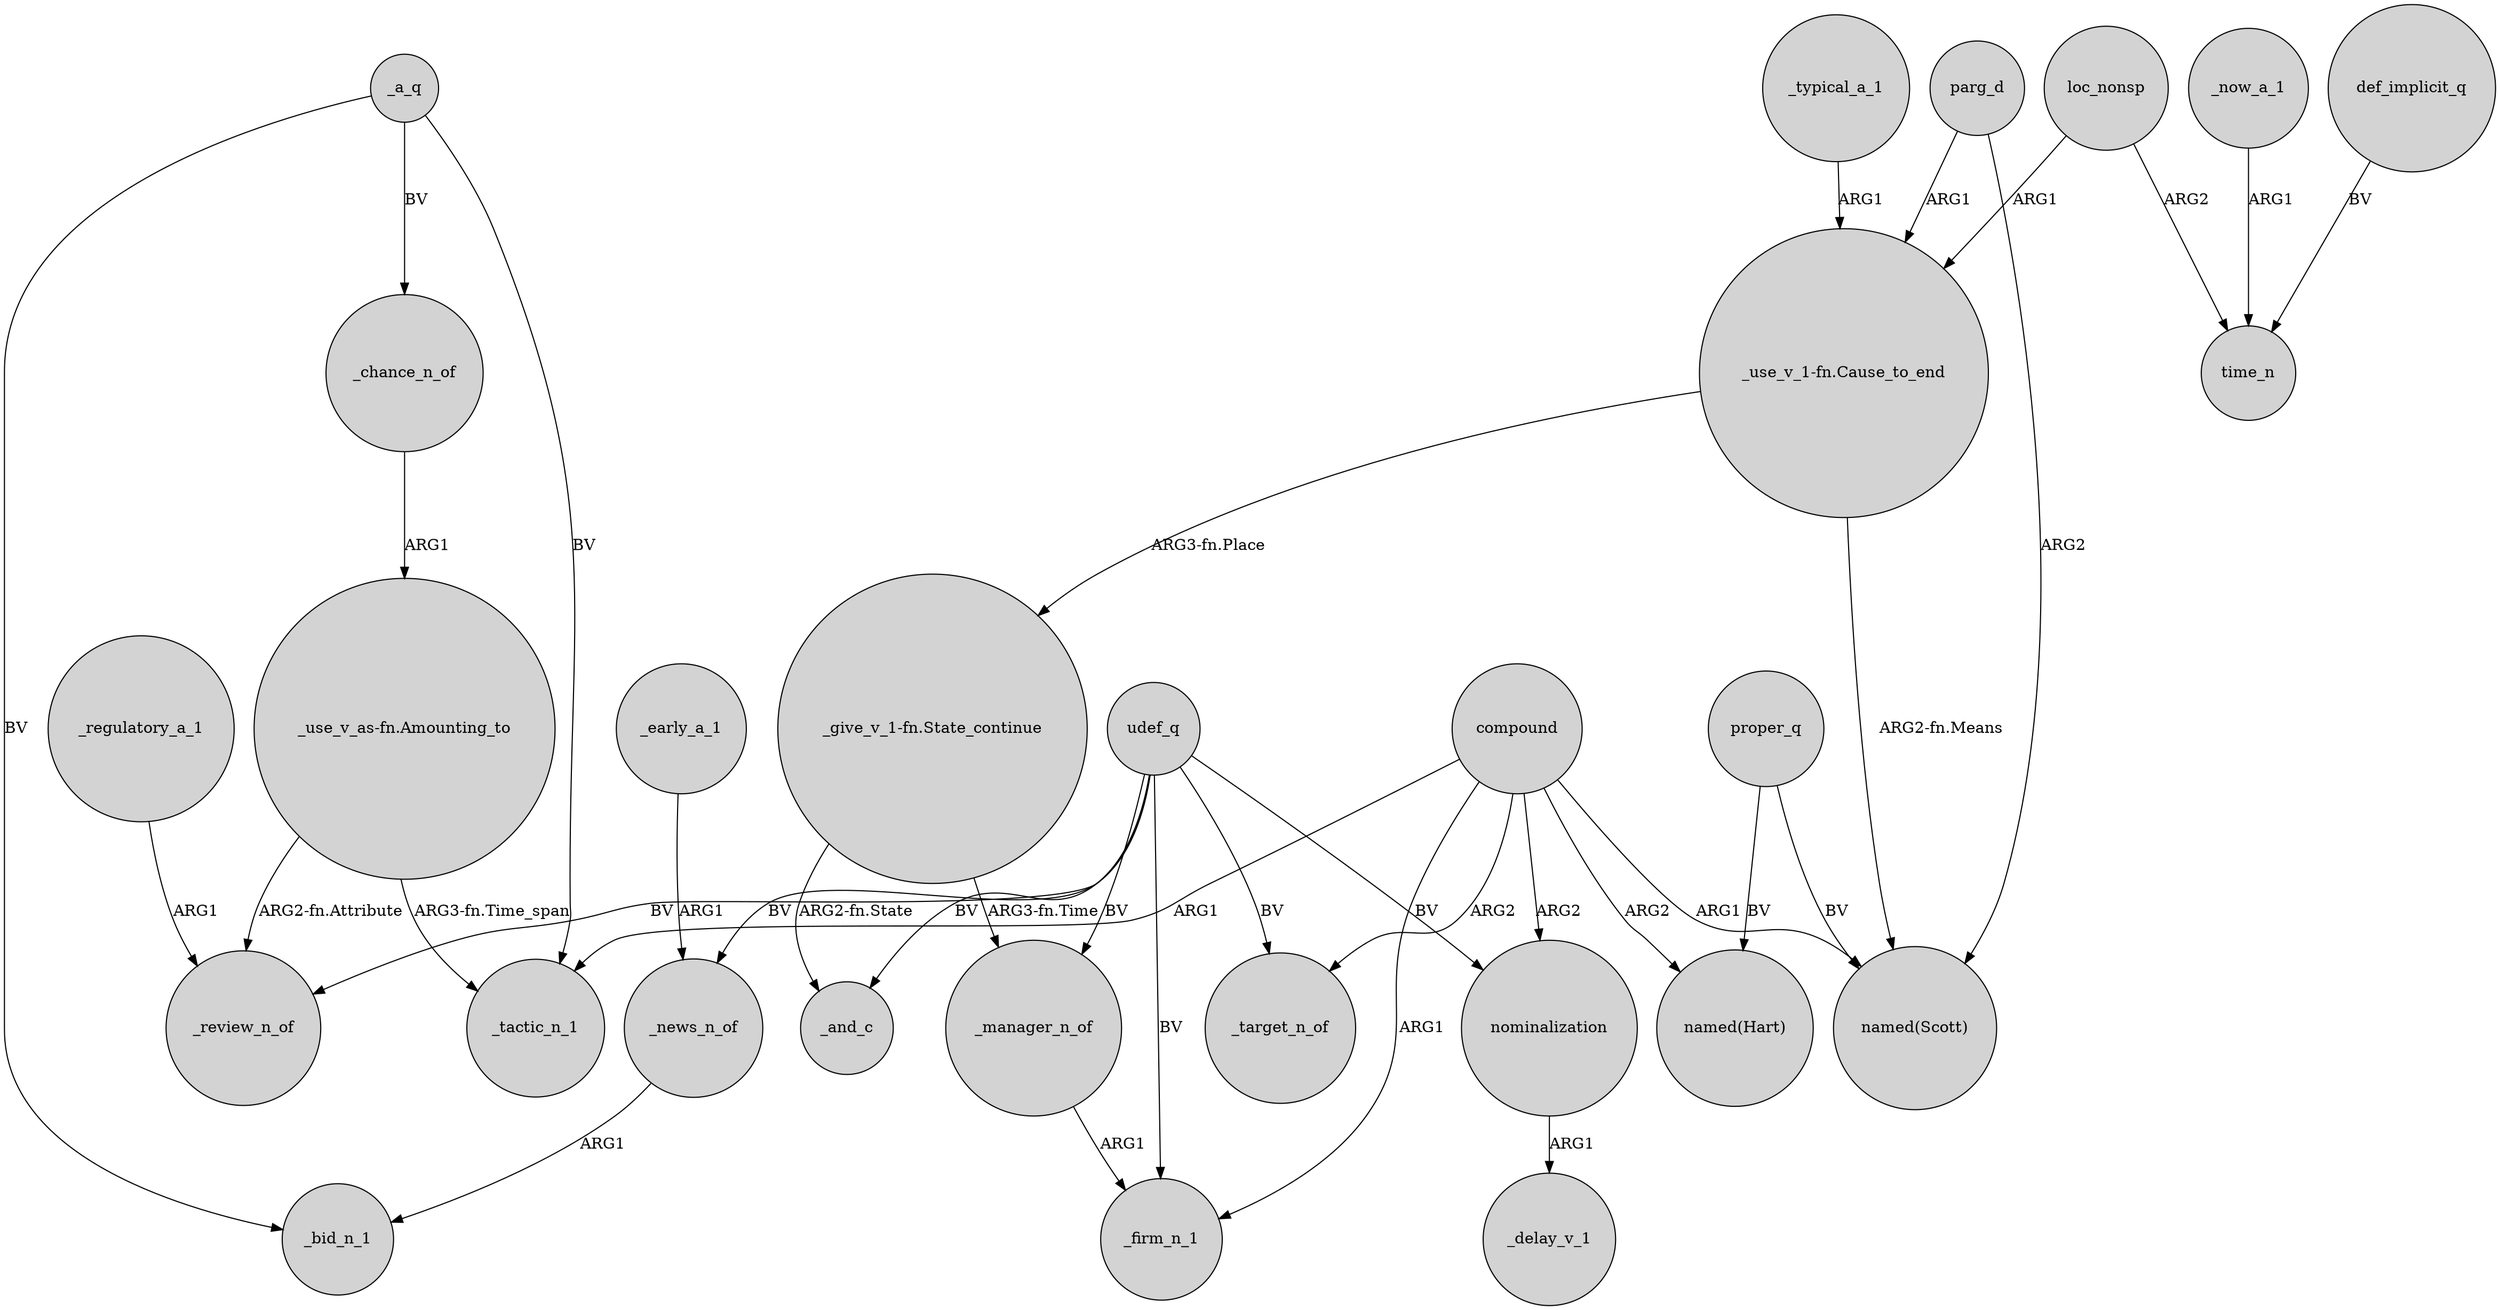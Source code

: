 digraph {
	node [shape=circle style=filled]
	udef_q -> _review_n_of [label=BV]
	_a_q -> _bid_n_1 [label=BV]
	"_use_v_1-fn.Cause_to_end" -> "named(Scott)" [label="ARG2-fn.Means"]
	udef_q -> _news_n_of [label=BV]
	"_use_v_as-fn.Amounting_to" -> _review_n_of [label="ARG2-fn.Attribute"]
	udef_q -> _manager_n_of [label=BV]
	_news_n_of -> _bid_n_1 [label=ARG1]
	udef_q -> nominalization [label=BV]
	parg_d -> "named(Scott)" [label=ARG2]
	_a_q -> _chance_n_of [label=BV]
	udef_q -> _and_c [label=BV]
	proper_q -> "named(Scott)" [label=BV]
	udef_q -> _firm_n_1 [label=BV]
	_now_a_1 -> time_n [label=ARG1]
	compound -> nominalization [label=ARG2]
	_manager_n_of -> _firm_n_1 [label=ARG1]
	loc_nonsp -> "_use_v_1-fn.Cause_to_end" [label=ARG1]
	compound -> _tactic_n_1 [label=ARG1]
	_chance_n_of -> "_use_v_as-fn.Amounting_to" [label=ARG1]
	_early_a_1 -> _news_n_of [label=ARG1]
	compound -> _target_n_of [label=ARG2]
	udef_q -> _target_n_of [label=BV]
	parg_d -> "_use_v_1-fn.Cause_to_end" [label=ARG1]
	compound -> "named(Hart)" [label=ARG2]
	_typical_a_1 -> "_use_v_1-fn.Cause_to_end" [label=ARG1]
	proper_q -> "named(Hart)" [label=BV]
	"_give_v_1-fn.State_continue" -> _and_c [label="ARG2-fn.State"]
	_a_q -> _tactic_n_1 [label=BV]
	compound -> _firm_n_1 [label=ARG1]
	compound -> "named(Scott)" [label=ARG1]
	nominalization -> _delay_v_1 [label=ARG1]
	loc_nonsp -> time_n [label=ARG2]
	_regulatory_a_1 -> _review_n_of [label=ARG1]
	"_give_v_1-fn.State_continue" -> _manager_n_of [label="ARG3-fn.Time"]
	def_implicit_q -> time_n [label=BV]
	"_use_v_as-fn.Amounting_to" -> _tactic_n_1 [label="ARG3-fn.Time_span"]
	"_use_v_1-fn.Cause_to_end" -> "_give_v_1-fn.State_continue" [label="ARG3-fn.Place"]
}
